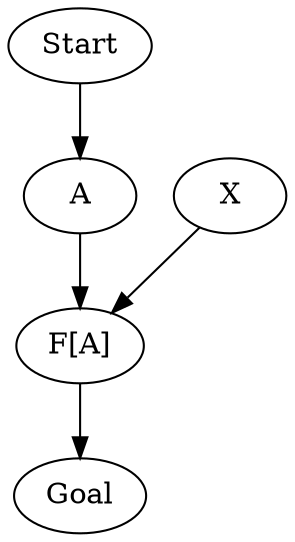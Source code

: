 digraph {
    Start[class="extremity"]
    Goal[class="extremity"]

    A[group="upper" class="start"]
    FA[label="F[A]" group="upper" class="goal"]
    empty[label="X"]
    A -> FA
    empty -> FA

    Start -> A[class="start"]
    FA -> Goal[class="goal"]
}
